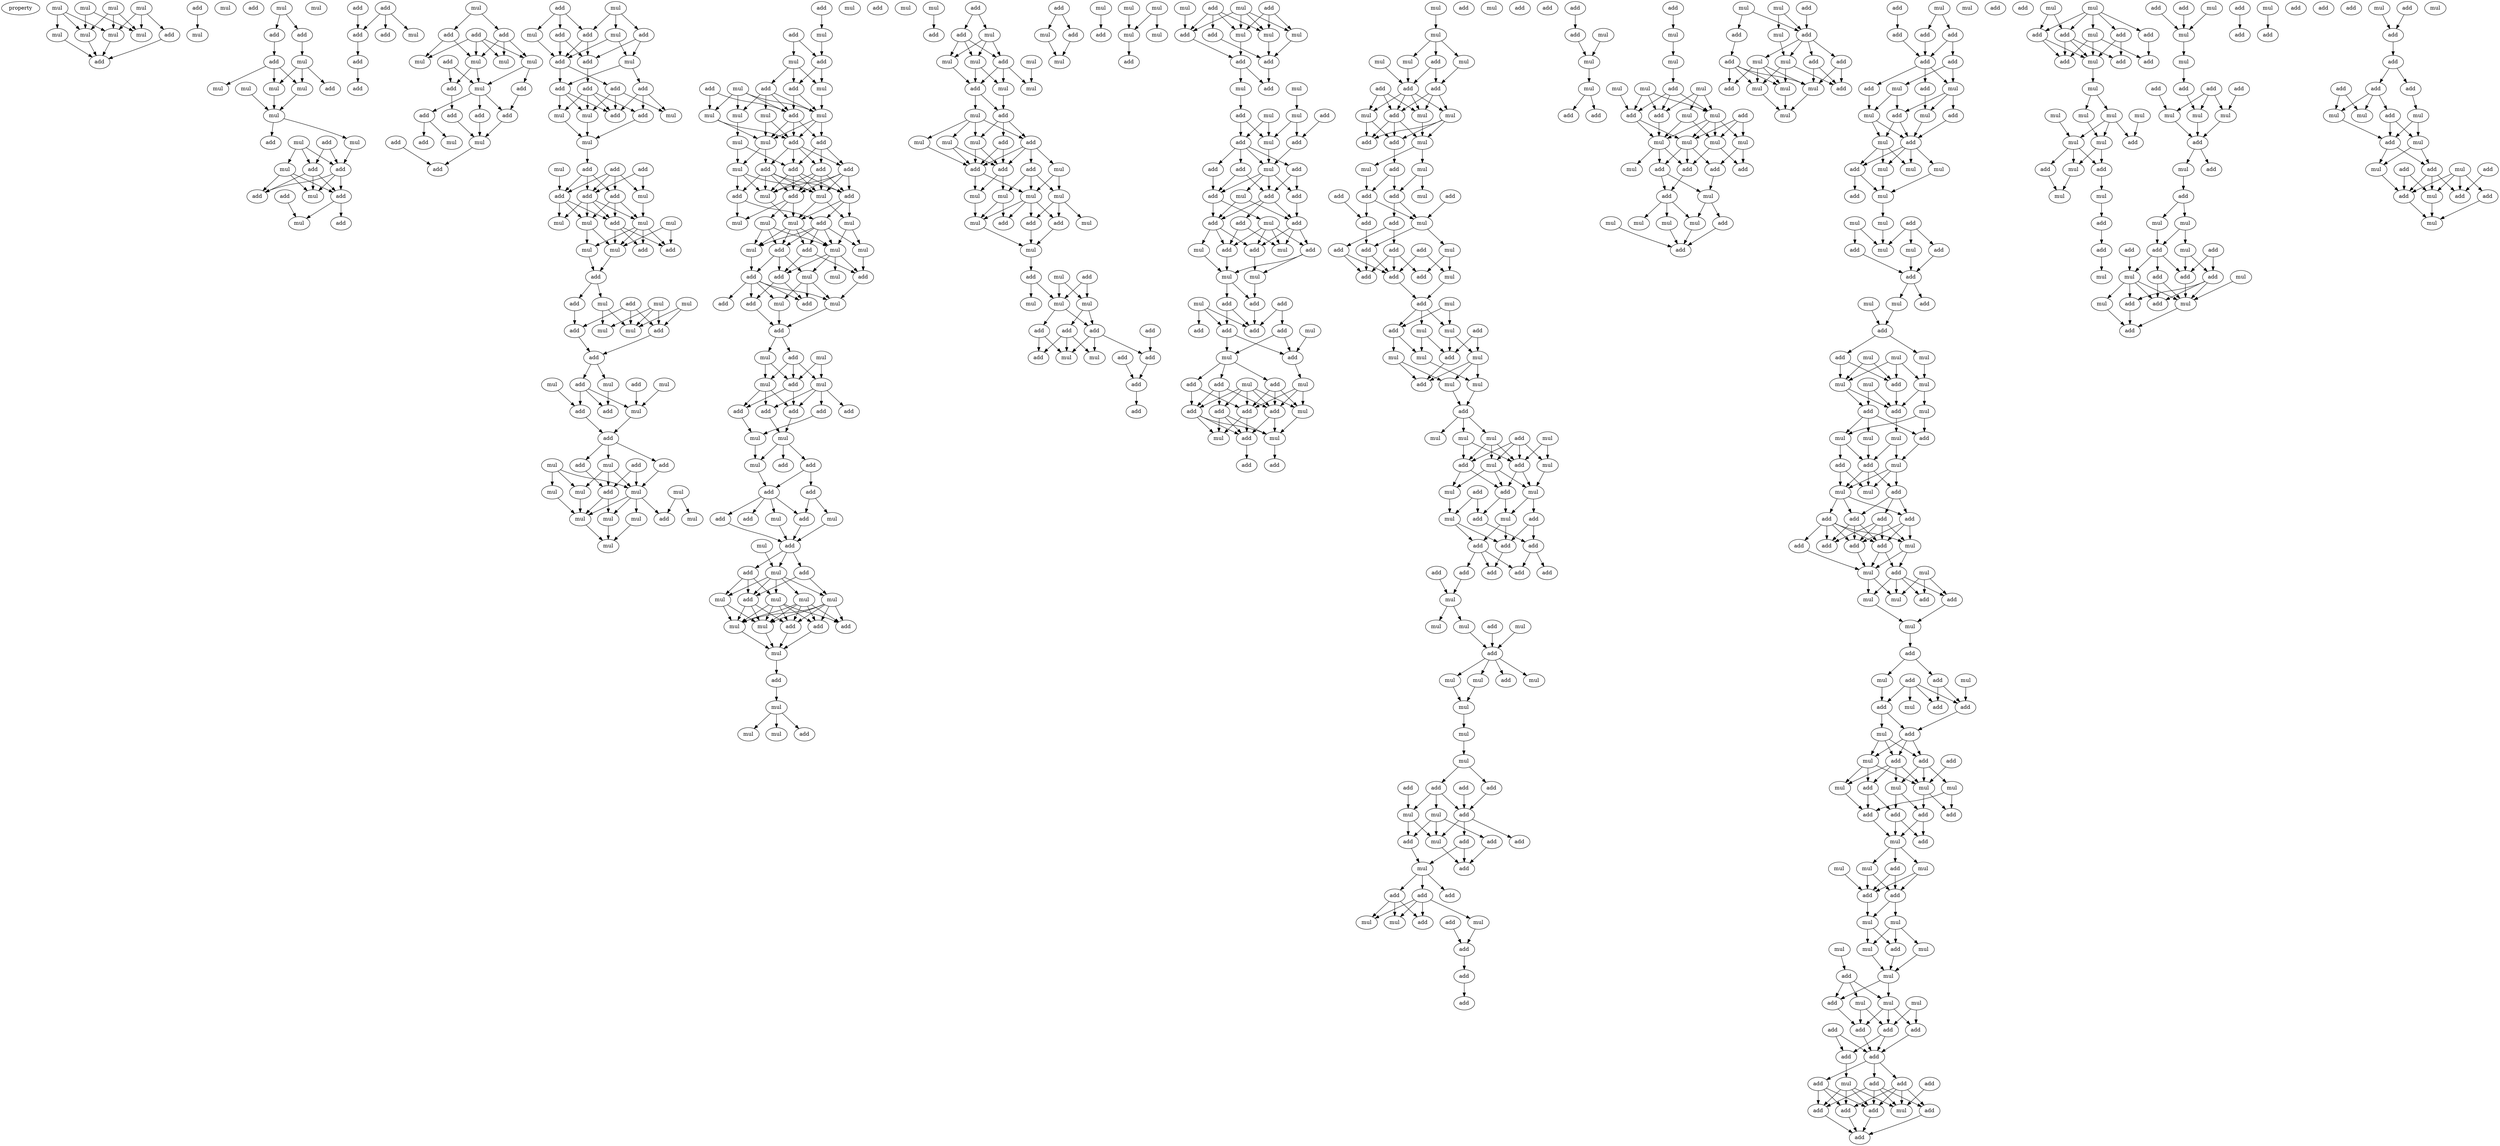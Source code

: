 digraph {
    node [fontcolor=black]
    property [mul=2,lf=1.3]
    0 [ label = mul ];
    1 [ label = mul ];
    2 [ label = mul ];
    3 [ label = mul ];
    4 [ label = mul ];
    5 [ label = mul ];
    6 [ label = add ];
    7 [ label = mul ];
    8 [ label = mul ];
    9 [ label = add ];
    10 [ label = add ];
    11 [ label = mul ];
    12 [ label = add ];
    13 [ label = mul ];
    14 [ label = mul ];
    15 [ label = add ];
    16 [ label = add ];
    17 [ label = mul ];
    18 [ label = add ];
    19 [ label = mul ];
    20 [ label = mul ];
    21 [ label = add ];
    22 [ label = mul ];
    23 [ label = mul ];
    24 [ label = mul ];
    25 [ label = add ];
    26 [ label = mul ];
    27 [ label = add ];
    28 [ label = mul ];
    29 [ label = add ];
    30 [ label = add ];
    31 [ label = mul ];
    32 [ label = add ];
    33 [ label = mul ];
    34 [ label = add ];
    35 [ label = add ];
    36 [ label = add ];
    37 [ label = mul ];
    38 [ label = mul ];
    39 [ label = add ];
    40 [ label = add ];
    41 [ label = add ];
    42 [ label = add ];
    43 [ label = mul ];
    44 [ label = add ];
    45 [ label = add ];
    46 [ label = mul ];
    47 [ label = add ];
    48 [ label = add ];
    49 [ label = add ];
    50 [ label = add ];
    51 [ label = mul ];
    52 [ label = mul ];
    53 [ label = mul ];
    54 [ label = mul ];
    55 [ label = mul ];
    56 [ label = add ];
    57 [ label = add ];
    58 [ label = add ];
    59 [ label = add ];
    60 [ label = add ];
    61 [ label = add ];
    62 [ label = add ];
    63 [ label = add ];
    64 [ label = mul ];
    65 [ label = mul ];
    66 [ label = add ];
    67 [ label = mul ];
    68 [ label = add ];
    69 [ label = add ];
    70 [ label = add ];
    71 [ label = add ];
    72 [ label = mul ];
    73 [ label = mul ];
    74 [ label = mul ];
    75 [ label = add ];
    76 [ label = add ];
    77 [ label = add ];
    78 [ label = add ];
    79 [ label = add ];
    80 [ label = add ];
    81 [ label = add ];
    82 [ label = mul ];
    83 [ label = mul ];
    84 [ label = mul ];
    85 [ label = add ];
    86 [ label = mul ];
    87 [ label = add ];
    88 [ label = add ];
    89 [ label = mul ];
    90 [ label = add ];
    91 [ label = add ];
    92 [ label = add ];
    93 [ label = add ];
    94 [ label = mul ];
    95 [ label = add ];
    96 [ label = mul ];
    97 [ label = mul ];
    98 [ label = mul ];
    99 [ label = mul ];
    100 [ label = add ];
    101 [ label = mul ];
    102 [ label = mul ];
    103 [ label = add ];
    104 [ label = add ];
    105 [ label = add ];
    106 [ label = mul ];
    107 [ label = mul ];
    108 [ label = mul ];
    109 [ label = add ];
    110 [ label = add ];
    111 [ label = mul ];
    112 [ label = mul ];
    113 [ label = add ];
    114 [ label = add ];
    115 [ label = add ];
    116 [ label = mul ];
    117 [ label = mul ];
    118 [ label = add ];
    119 [ label = mul ];
    120 [ label = add ];
    121 [ label = mul ];
    122 [ label = add ];
    123 [ label = add ];
    124 [ label = mul ];
    125 [ label = add ];
    126 [ label = mul ];
    127 [ label = add ];
    128 [ label = add ];
    129 [ label = mul ];
    130 [ label = mul ];
    131 [ label = mul ];
    132 [ label = add ];
    133 [ label = mul ];
    134 [ label = add ];
    135 [ label = mul ];
    136 [ label = mul ];
    137 [ label = mul ];
    138 [ label = mul ];
    139 [ label = mul ];
    140 [ label = add ];
    141 [ label = mul ];
    142 [ label = add ];
    143 [ label = mul ];
    144 [ label = mul ];
    145 [ label = add ];
    146 [ label = add ];
    147 [ label = mul ];
    148 [ label = add ];
    149 [ label = add ];
    150 [ label = mul ];
    151 [ label = mul ];
    152 [ label = add ];
    153 [ label = mul ];
    154 [ label = mul ];
    155 [ label = mul ];
    156 [ label = mul ];
    157 [ label = add ];
    158 [ label = mul ];
    159 [ label = add ];
    160 [ label = add ];
    161 [ label = mul ];
    162 [ label = add ];
    163 [ label = add ];
    164 [ label = add ];
    165 [ label = add ];
    166 [ label = mul ];
    167 [ label = add ];
    168 [ label = add ];
    169 [ label = mul ];
    170 [ label = mul ];
    171 [ label = add ];
    172 [ label = mul ];
    173 [ label = mul ];
    174 [ label = mul ];
    175 [ label = add ];
    176 [ label = add ];
    177 [ label = mul ];
    178 [ label = mul ];
    179 [ label = mul ];
    180 [ label = add ];
    181 [ label = add ];
    182 [ label = mul ];
    183 [ label = mul ];
    184 [ label = add ];
    185 [ label = mul ];
    186 [ label = add ];
    187 [ label = add ];
    188 [ label = add ];
    189 [ label = mul ];
    190 [ label = add ];
    191 [ label = mul ];
    192 [ label = add ];
    193 [ label = mul ];
    194 [ label = mul ];
    195 [ label = mul ];
    196 [ label = add ];
    197 [ label = add ];
    198 [ label = add ];
    199 [ label = add ];
    200 [ label = add ];
    201 [ label = add ];
    202 [ label = mul ];
    203 [ label = mul ];
    204 [ label = mul ];
    205 [ label = add ];
    206 [ label = add ];
    207 [ label = add ];
    208 [ label = add ];
    209 [ label = add ];
    210 [ label = add ];
    211 [ label = mul ];
    212 [ label = mul ];
    213 [ label = add ];
    214 [ label = mul ];
    215 [ label = add ];
    216 [ label = add ];
    217 [ label = add ];
    218 [ label = mul ];
    219 [ label = mul ];
    220 [ label = add ];
    221 [ label = mul ];
    222 [ label = mul ];
    223 [ label = mul ];
    224 [ label = mul ];
    225 [ label = add ];
    226 [ label = add ];
    227 [ label = mul ];
    228 [ label = add ];
    229 [ label = mul ];
    230 [ label = add ];
    231 [ label = add ];
    232 [ label = mul ];
    233 [ label = mul ];
    234 [ label = mul ];
    235 [ label = mul ];
    236 [ label = mul ];
    237 [ label = add ];
    238 [ label = add ];
    239 [ label = add ];
    240 [ label = mul ];
    241 [ label = add ];
    242 [ label = mul ];
    243 [ label = mul ];
    244 [ label = add ];
    245 [ label = mul ];
    246 [ label = mul ];
    247 [ label = add ];
    248 [ label = mul ];
    249 [ label = mul ];
    250 [ label = add ];
    251 [ label = mul ];
    252 [ label = mul ];
    253 [ label = add ];
    254 [ label = mul ];
    255 [ label = add ];
    256 [ label = add ];
    257 [ label = add ];
    258 [ label = add ];
    259 [ label = mul ];
    260 [ label = mul ];
    261 [ label = mul ];
    262 [ label = mul ];
    263 [ label = mul ];
    264 [ label = mul ];
    265 [ label = add ];
    266 [ label = add ];
    267 [ label = add ];
    268 [ label = mul ];
    269 [ label = mul ];
    270 [ label = mul ];
    271 [ label = add ];
    272 [ label = add ];
    273 [ label = mul ];
    274 [ label = mul ];
    275 [ label = mul ];
    276 [ label = add ];
    277 [ label = add ];
    278 [ label = add ];
    279 [ label = add ];
    280 [ label = add ];
    281 [ label = add ];
    282 [ label = mul ];
    283 [ label = add ];
    284 [ label = mul ];
    285 [ label = add ];
    286 [ label = add ];
    287 [ label = add ];
    288 [ label = mul ];
    289 [ label = mul ];
    290 [ label = add ];
    291 [ label = add ];
    292 [ label = mul ];
    293 [ label = mul ];
    294 [ label = mul ];
    295 [ label = mul ];
    296 [ label = mul ];
    297 [ label = add ];
    298 [ label = mul ];
    299 [ label = add ];
    300 [ label = add ];
    301 [ label = mul ];
    302 [ label = add ];
    303 [ label = mul ];
    304 [ label = add ];
    305 [ label = mul ];
    306 [ label = mul ];
    307 [ label = add ];
    308 [ label = add ];
    309 [ label = mul ];
    310 [ label = mul ];
    311 [ label = add ];
    312 [ label = mul ];
    313 [ label = mul ];
    314 [ label = add ];
    315 [ label = add ];
    316 [ label = add ];
    317 [ label = mul ];
    318 [ label = add ];
    319 [ label = add ];
    320 [ label = mul ];
    321 [ label = add ];
    322 [ label = add ];
    323 [ label = mul ];
    324 [ label = add ];
    325 [ label = add ];
    326 [ label = add ];
    327 [ label = add ];
    328 [ label = add ];
    329 [ label = add ];
    330 [ label = mul ];
    331 [ label = mul ];
    332 [ label = add ];
    333 [ label = add ];
    334 [ label = add ];
    335 [ label = mul ];
    336 [ label = mul ];
    337 [ label = mul ];
    338 [ label = add ];
    339 [ label = mul ];
    340 [ label = add ];
    341 [ label = add ];
    342 [ label = add ];
    343 [ label = add ];
    344 [ label = add ];
    345 [ label = add ];
    346 [ label = mul ];
    347 [ label = add ];
    348 [ label = mul ];
    349 [ label = add ];
    350 [ label = mul ];
    351 [ label = add ];
    352 [ label = mul ];
    353 [ label = add ];
    354 [ label = mul ];
    355 [ label = add ];
    356 [ label = add ];
    357 [ label = add ];
    358 [ label = add ];
    359 [ label = add ];
    360 [ label = mul ];
    361 [ label = mul ];
    362 [ label = mul ];
    363 [ label = add ];
    364 [ label = add ];
    365 [ label = add ];
    366 [ label = mul ];
    367 [ label = mul ];
    368 [ label = add ];
    369 [ label = mul ];
    370 [ label = mul ];
    371 [ label = add ];
    372 [ label = add ];
    373 [ label = add ];
    374 [ label = add ];
    375 [ label = mul ];
    376 [ label = mul ];
    377 [ label = mul ];
    378 [ label = mul ];
    379 [ label = add ];
    380 [ label = add ];
    381 [ label = add ];
    382 [ label = mul ];
    383 [ label = mul ];
    384 [ label = mul ];
    385 [ label = add ];
    386 [ label = add ];
    387 [ label = add ];
    388 [ label = add ];
    389 [ label = add ];
    390 [ label = mul ];
    391 [ label = add ];
    392 [ label = mul ];
    393 [ label = add ];
    394 [ label = add ];
    395 [ label = add ];
    396 [ label = add ];
    397 [ label = mul ];
    398 [ label = add ];
    399 [ label = add ];
    400 [ label = add ];
    401 [ label = mul ];
    402 [ label = add ];
    403 [ label = mul ];
    404 [ label = add ];
    405 [ label = add ];
    406 [ label = mul ];
    407 [ label = mul ];
    408 [ label = mul ];
    409 [ label = add ];
    410 [ label = mul ];
    411 [ label = mul ];
    412 [ label = add ];
    413 [ label = mul ];
    414 [ label = add ];
    415 [ label = mul ];
    416 [ label = mul ];
    417 [ label = mul ];
    418 [ label = mul ];
    419 [ label = add ];
    420 [ label = mul ];
    421 [ label = add ];
    422 [ label = mul ];
    423 [ label = add ];
    424 [ label = add ];
    425 [ label = mul ];
    426 [ label = mul ];
    427 [ label = mul ];
    428 [ label = add ];
    429 [ label = add ];
    430 [ label = add ];
    431 [ label = mul ];
    432 [ label = mul ];
    433 [ label = add ];
    434 [ label = add ];
    435 [ label = add ];
    436 [ label = add ];
    437 [ label = add ];
    438 [ label = add ];
    439 [ label = add ];
    440 [ label = add ];
    441 [ label = mul ];
    442 [ label = mul ];
    443 [ label = mul ];
    444 [ label = add ];
    445 [ label = mul ];
    446 [ label = add ];
    447 [ label = add ];
    448 [ label = mul ];
    449 [ label = add ];
    450 [ label = add ];
    451 [ label = mul ];
    452 [ label = mul ];
    453 [ label = mul ];
    454 [ label = mul ];
    455 [ label = mul ];
    456 [ label = add ];
    457 [ label = add ];
    458 [ label = add ];
    459 [ label = add ];
    460 [ label = mul ];
    461 [ label = add ];
    462 [ label = mul ];
    463 [ label = add ];
    464 [ label = add ];
    465 [ label = mul ];
    466 [ label = add ];
    467 [ label = add ];
    468 [ label = mul ];
    469 [ label = add ];
    470 [ label = add ];
    471 [ label = add ];
    472 [ label = add ];
    473 [ label = mul ];
    474 [ label = mul ];
    475 [ label = add ];
    476 [ label = mul ];
    477 [ label = add ];
    478 [ label = add ];
    479 [ label = add ];
    480 [ label = add ];
    481 [ label = mul ];
    482 [ label = add ];
    483 [ label = add ];
    484 [ label = mul ];
    485 [ label = add ];
    486 [ label = mul ];
    487 [ label = mul ];
    488 [ label = add ];
    489 [ label = add ];
    490 [ label = mul ];
    491 [ label = add ];
    492 [ label = mul ];
    493 [ label = mul ];
    494 [ label = mul ];
    495 [ label = add ];
    496 [ label = mul ];
    497 [ label = mul ];
    498 [ label = add ];
    499 [ label = add ];
    500 [ label = mul ];
    501 [ label = mul ];
    502 [ label = mul ];
    503 [ label = mul ];
    504 [ label = add ];
    505 [ label = add ];
    506 [ label = add ];
    507 [ label = mul ];
    508 [ label = add ];
    509 [ label = add ];
    510 [ label = mul ];
    511 [ label = add ];
    512 [ label = mul ];
    513 [ label = mul ];
    514 [ label = mul ];
    515 [ label = mul ];
    516 [ label = add ];
    517 [ label = mul ];
    518 [ label = add ];
    519 [ label = mul ];
    520 [ label = mul ];
    521 [ label = add ];
    522 [ label = add ];
    523 [ label = add ];
    524 [ label = mul ];
    525 [ label = mul ];
    526 [ label = add ];
    527 [ label = add ];
    528 [ label = add ];
    529 [ label = mul ];
    530 [ label = add ];
    531 [ label = mul ];
    532 [ label = mul ];
    533 [ label = mul ];
    534 [ label = add ];
    535 [ label = mul ];
    536 [ label = add ];
    537 [ label = add ];
    538 [ label = add ];
    539 [ label = mul ];
    540 [ label = add ];
    541 [ label = add ];
    542 [ label = mul ];
    543 [ label = add ];
    544 [ label = mul ];
    545 [ label = add ];
    546 [ label = mul ];
    547 [ label = add ];
    548 [ label = mul ];
    549 [ label = add ];
    550 [ label = mul ];
    551 [ label = add ];
    552 [ label = add ];
    553 [ label = mul ];
    554 [ label = mul ];
    555 [ label = mul ];
    556 [ label = add ];
    557 [ label = mul ];
    558 [ label = mul ];
    559 [ label = add ];
    560 [ label = mul ];
    561 [ label = add ];
    562 [ label = mul ];
    563 [ label = mul ];
    564 [ label = add ];
    565 [ label = add ];
    566 [ label = mul ];
    567 [ label = add ];
    568 [ label = mul ];
    569 [ label = add ];
    570 [ label = add ];
    571 [ label = add ];
    572 [ label = mul ];
    573 [ label = mul ];
    574 [ label = mul ];
    575 [ label = add ];
    576 [ label = mul ];
    577 [ label = mul ];
    578 [ label = mul ];
    579 [ label = add ];
    580 [ label = add ];
    581 [ label = mul ];
    582 [ label = mul ];
    583 [ label = mul ];
    584 [ label = add ];
    585 [ label = mul ];
    586 [ label = mul ];
    587 [ label = add ];
    588 [ label = add ];
    589 [ label = add ];
    590 [ label = mul ];
    591 [ label = mul ];
    592 [ label = add ];
    593 [ label = add ];
    594 [ label = add ];
    595 [ label = add ];
    596 [ label = add ];
    597 [ label = add ];
    598 [ label = add ];
    599 [ label = add ];
    600 [ label = mul ];
    601 [ label = mul ];
    602 [ label = add ];
    603 [ label = mul ];
    604 [ label = mul ];
    605 [ label = add ];
    606 [ label = mul ];
    607 [ label = add ];
    608 [ label = add ];
    609 [ label = mul ];
    610 [ label = add ];
    611 [ label = mul ];
    612 [ label = mul ];
    613 [ label = add ];
    614 [ label = add ];
    615 [ label = mul ];
    616 [ label = add ];
    617 [ label = add ];
    618 [ label = add ];
    619 [ label = add ];
    620 [ label = mul ];
    621 [ label = add ];
    622 [ label = mul ];
    623 [ label = add ];
    624 [ label = add ];
    625 [ label = mul ];
    626 [ label = mul ];
    627 [ label = mul ];
    628 [ label = mul ];
    629 [ label = add ];
    630 [ label = add ];
    631 [ label = add ];
    632 [ label = add ];
    633 [ label = add ];
    634 [ label = add ];
    635 [ label = mul ];
    636 [ label = mul ];
    637 [ label = mul ];
    638 [ label = add ];
    639 [ label = mul ];
    640 [ label = add ];
    641 [ label = add ];
    642 [ label = mul ];
    643 [ label = mul ];
    644 [ label = mul ];
    645 [ label = mul ];
    646 [ label = mul ];
    647 [ label = add ];
    648 [ label = add ];
    649 [ label = mul ];
    650 [ label = mul ];
    651 [ label = mul ];
    652 [ label = add ];
    653 [ label = mul ];
    654 [ label = add ];
    655 [ label = add ];
    656 [ label = add ];
    657 [ label = add ];
    658 [ label = add ];
    659 [ label = add ];
    660 [ label = add ];
    661 [ label = add ];
    662 [ label = mul ];
    663 [ label = add ];
    664 [ label = add ];
    665 [ label = add ];
    666 [ label = mul ];
    667 [ label = add ];
    668 [ label = add ];
    669 [ label = add ];
    670 [ label = add ];
    671 [ label = mul ];
    672 [ label = mul ];
    673 [ label = add ];
    674 [ label = mul ];
    675 [ label = add ];
    676 [ label = add ];
    677 [ label = add ];
    678 [ label = add ];
    679 [ label = mul ];
    680 [ label = add ];
    681 [ label = add ];
    682 [ label = mul ];
    683 [ label = mul ];
    684 [ label = mul ];
    685 [ label = mul ];
    686 [ label = mul ];
    687 [ label = mul ];
    688 [ label = add ];
    689 [ label = mul ];
    690 [ label = add ];
    691 [ label = add ];
    692 [ label = mul ];
    693 [ label = mul ];
    694 [ label = mul ];
    695 [ label = add ];
    696 [ label = add ];
    697 [ label = add ];
    698 [ label = mul ];
    699 [ label = add ];
    700 [ label = mul ];
    701 [ label = mul ];
    702 [ label = mul ];
    703 [ label = add ];
    704 [ label = add ];
    705 [ label = add ];
    706 [ label = add ];
    707 [ label = mul ];
    708 [ label = mul ];
    709 [ label = mul ];
    710 [ label = add ];
    711 [ label = mul ];
    712 [ label = add ];
    713 [ label = add ];
    714 [ label = mul ];
    715 [ label = add ];
    716 [ label = add ];
    717 [ label = add ];
    718 [ label = mul ];
    719 [ label = mul ];
    720 [ label = add ];
    721 [ label = add ];
    722 [ label = add ];
    723 [ label = mul ];
    724 [ label = mul ];
    725 [ label = mul ];
    726 [ label = add ];
    727 [ label = add ];
    728 [ label = add ];
    729 [ label = mul ];
    730 [ label = add ];
    731 [ label = mul ];
    732 [ label = add ];
    733 [ label = add ];
    734 [ label = add ];
    735 [ label = add ];
    736 [ label = add ];
    737 [ label = mul ];
    738 [ label = add ];
    739 [ label = add ];
    740 [ label = add ];
    741 [ label = add ];
    742 [ label = add ];
    743 [ label = add ];
    744 [ label = mul ];
    745 [ label = add ];
    746 [ label = mul ];
    747 [ label = mul ];
    748 [ label = mul ];
    749 [ label = mul ];
    750 [ label = add ];
    751 [ label = add ];
    752 [ label = add ];
    753 [ label = mul ];
    754 [ label = add ];
    755 [ label = mul ];
    756 [ label = mul ];
    757 [ label = add ];
    758 [ label = add ];
    759 [ label = add ];
    760 [ label = mul ];
    0 -> 6 [ name = 0 ];
    0 -> 7 [ name = 1 ];
    0 -> 8 [ name = 2 ];
    1 -> 4 [ name = 3 ];
    1 -> 5 [ name = 4 ];
    1 -> 7 [ name = 5 ];
    2 -> 4 [ name = 6 ];
    2 -> 8 [ name = 7 ];
    3 -> 4 [ name = 8 ];
    3 -> 7 [ name = 9 ];
    3 -> 8 [ name = 10 ];
    4 -> 9 [ name = 11 ];
    5 -> 9 [ name = 12 ];
    6 -> 9 [ name = 13 ];
    7 -> 9 [ name = 14 ];
    10 -> 13 [ name = 15 ];
    14 -> 15 [ name = 16 ];
    14 -> 16 [ name = 17 ];
    15 -> 18 [ name = 18 ];
    16 -> 17 [ name = 19 ];
    17 -> 21 [ name = 20 ];
    17 -> 22 [ name = 21 ];
    17 -> 23 [ name = 22 ];
    18 -> 19 [ name = 23 ];
    18 -> 22 [ name = 24 ];
    18 -> 23 [ name = 25 ];
    20 -> 24 [ name = 26 ];
    22 -> 24 [ name = 27 ];
    23 -> 24 [ name = 28 ];
    24 -> 27 [ name = 29 ];
    24 -> 28 [ name = 30 ];
    25 -> 29 [ name = 31 ];
    25 -> 30 [ name = 32 ];
    26 -> 29 [ name = 33 ];
    26 -> 30 [ name = 34 ];
    26 -> 31 [ name = 35 ];
    28 -> 30 [ name = 36 ];
    29 -> 32 [ name = 37 ];
    29 -> 33 [ name = 38 ];
    29 -> 35 [ name = 39 ];
    30 -> 32 [ name = 40 ];
    30 -> 33 [ name = 41 ];
    30 -> 35 [ name = 42 ];
    31 -> 32 [ name = 43 ];
    31 -> 33 [ name = 44 ];
    31 -> 35 [ name = 45 ];
    32 -> 36 [ name = 46 ];
    32 -> 37 [ name = 47 ];
    34 -> 37 [ name = 48 ];
    39 -> 42 [ name = 49 ];
    40 -> 41 [ name = 50 ];
    40 -> 42 [ name = 51 ];
    40 -> 43 [ name = 52 ];
    42 -> 44 [ name = 53 ];
    44 -> 45 [ name = 54 ];
    46 -> 47 [ name = 55 ];
    46 -> 49 [ name = 56 ];
    47 -> 52 [ name = 57 ];
    47 -> 53 [ name = 58 ];
    47 -> 54 [ name = 59 ];
    48 -> 51 [ name = 60 ];
    48 -> 52 [ name = 61 ];
    48 -> 53 [ name = 62 ];
    48 -> 54 [ name = 63 ];
    49 -> 51 [ name = 64 ];
    49 -> 53 [ name = 65 ];
    50 -> 55 [ name = 66 ];
    50 -> 57 [ name = 67 ];
    52 -> 55 [ name = 68 ];
    52 -> 56 [ name = 69 ];
    53 -> 55 [ name = 70 ];
    53 -> 57 [ name = 71 ];
    55 -> 58 [ name = 72 ];
    55 -> 59 [ name = 73 ];
    55 -> 60 [ name = 74 ];
    56 -> 58 [ name = 75 ];
    57 -> 61 [ name = 76 ];
    58 -> 64 [ name = 77 ];
    59 -> 64 [ name = 78 ];
    60 -> 62 [ name = 79 ];
    60 -> 65 [ name = 80 ];
    61 -> 64 [ name = 81 ];
    63 -> 66 [ name = 82 ];
    64 -> 66 [ name = 83 ];
    67 -> 69 [ name = 84 ];
    67 -> 70 [ name = 85 ];
    67 -> 73 [ name = 86 ];
    68 -> 70 [ name = 87 ];
    68 -> 71 [ name = 88 ];
    68 -> 72 [ name = 89 ];
    69 -> 74 [ name = 90 ];
    69 -> 75 [ name = 91 ];
    70 -> 75 [ name = 92 ];
    70 -> 76 [ name = 93 ];
    71 -> 75 [ name = 94 ];
    71 -> 76 [ name = 95 ];
    72 -> 76 [ name = 96 ];
    73 -> 74 [ name = 97 ];
    73 -> 76 [ name = 98 ];
    74 -> 77 [ name = 99 ];
    74 -> 78 [ name = 100 ];
    75 -> 79 [ name = 101 ];
    76 -> 77 [ name = 102 ];
    76 -> 80 [ name = 103 ];
    77 -> 81 [ name = 104 ];
    77 -> 83 [ name = 105 ];
    77 -> 84 [ name = 106 ];
    78 -> 81 [ name = 107 ];
    78 -> 82 [ name = 108 ];
    78 -> 85 [ name = 109 ];
    79 -> 81 [ name = 110 ];
    79 -> 83 [ name = 111 ];
    79 -> 84 [ name = 112 ];
    79 -> 85 [ name = 113 ];
    80 -> 81 [ name = 114 ];
    80 -> 82 [ name = 115 ];
    80 -> 83 [ name = 116 ];
    83 -> 86 [ name = 117 ];
    84 -> 86 [ name = 118 ];
    85 -> 86 [ name = 119 ];
    86 -> 88 [ name = 120 ];
    87 -> 91 [ name = 121 ];
    87 -> 92 [ name = 122 ];
    87 -> 93 [ name = 123 ];
    87 -> 94 [ name = 124 ];
    88 -> 91 [ name = 125 ];
    88 -> 92 [ name = 126 ];
    88 -> 93 [ name = 127 ];
    89 -> 93 [ name = 128 ];
    90 -> 91 [ name = 129 ];
    90 -> 94 [ name = 130 ];
    91 -> 95 [ name = 131 ];
    91 -> 97 [ name = 132 ];
    91 -> 98 [ name = 133 ];
    91 -> 99 [ name = 134 ];
    92 -> 95 [ name = 135 ];
    92 -> 98 [ name = 136 ];
    92 -> 99 [ name = 137 ];
    93 -> 95 [ name = 138 ];
    93 -> 97 [ name = 139 ];
    93 -> 99 [ name = 140 ];
    94 -> 98 [ name = 141 ];
    95 -> 100 [ name = 142 ];
    95 -> 102 [ name = 143 ];
    95 -> 103 [ name = 144 ];
    96 -> 100 [ name = 145 ];
    96 -> 102 [ name = 146 ];
    98 -> 100 [ name = 147 ];
    98 -> 101 [ name = 148 ];
    98 -> 102 [ name = 149 ];
    98 -> 103 [ name = 150 ];
    99 -> 101 [ name = 151 ];
    99 -> 102 [ name = 152 ];
    101 -> 104 [ name = 153 ];
    102 -> 104 [ name = 154 ];
    104 -> 105 [ name = 155 ];
    104 -> 106 [ name = 156 ];
    105 -> 113 [ name = 157 ];
    106 -> 111 [ name = 158 ];
    106 -> 112 [ name = 159 ];
    107 -> 110 [ name = 160 ];
    107 -> 111 [ name = 161 ];
    107 -> 112 [ name = 162 ];
    108 -> 110 [ name = 163 ];
    108 -> 111 [ name = 164 ];
    109 -> 110 [ name = 165 ];
    109 -> 111 [ name = 166 ];
    109 -> 113 [ name = 167 ];
    110 -> 114 [ name = 168 ];
    113 -> 114 [ name = 169 ];
    114 -> 118 [ name = 170 ];
    114 -> 119 [ name = 171 ];
    115 -> 121 [ name = 172 ];
    116 -> 120 [ name = 173 ];
    117 -> 121 [ name = 174 ];
    118 -> 120 [ name = 175 ];
    118 -> 121 [ name = 176 ];
    118 -> 122 [ name = 177 ];
    119 -> 122 [ name = 178 ];
    120 -> 123 [ name = 179 ];
    121 -> 123 [ name = 180 ];
    123 -> 124 [ name = 181 ];
    123 -> 125 [ name = 182 ];
    123 -> 128 [ name = 183 ];
    124 -> 131 [ name = 184 ];
    124 -> 132 [ name = 185 ];
    124 -> 133 [ name = 186 ];
    125 -> 132 [ name = 187 ];
    126 -> 130 [ name = 188 ];
    126 -> 131 [ name = 189 ];
    126 -> 133 [ name = 190 ];
    127 -> 131 [ name = 191 ];
    127 -> 132 [ name = 192 ];
    128 -> 131 [ name = 193 ];
    129 -> 134 [ name = 194 ];
    129 -> 136 [ name = 195 ];
    130 -> 135 [ name = 196 ];
    131 -> 134 [ name = 197 ];
    131 -> 135 [ name = 198 ];
    131 -> 137 [ name = 199 ];
    131 -> 138 [ name = 200 ];
    132 -> 135 [ name = 201 ];
    132 -> 138 [ name = 202 ];
    133 -> 135 [ name = 203 ];
    135 -> 139 [ name = 204 ];
    137 -> 139 [ name = 205 ];
    138 -> 139 [ name = 206 ];
    140 -> 143 [ name = 207 ];
    142 -> 144 [ name = 208 ];
    142 -> 145 [ name = 209 ];
    143 -> 145 [ name = 210 ];
    144 -> 146 [ name = 211 ];
    144 -> 148 [ name = 212 ];
    144 -> 150 [ name = 213 ];
    145 -> 146 [ name = 214 ];
    145 -> 150 [ name = 215 ];
    146 -> 152 [ name = 216 ];
    146 -> 153 [ name = 217 ];
    147 -> 151 [ name = 218 ];
    147 -> 152 [ name = 219 ];
    147 -> 153 [ name = 220 ];
    147 -> 154 [ name = 221 ];
    148 -> 151 [ name = 222 ];
    148 -> 152 [ name = 223 ];
    148 -> 153 [ name = 224 ];
    148 -> 155 [ name = 225 ];
    149 -> 152 [ name = 226 ];
    149 -> 154 [ name = 227 ];
    150 -> 153 [ name = 228 ];
    151 -> 156 [ name = 229 ];
    152 -> 157 [ name = 230 ];
    152 -> 158 [ name = 231 ];
    152 -> 159 [ name = 232 ];
    153 -> 157 [ name = 233 ];
    153 -> 158 [ name = 234 ];
    153 -> 159 [ name = 235 ];
    154 -> 158 [ name = 236 ];
    154 -> 159 [ name = 237 ];
    155 -> 158 [ name = 238 ];
    155 -> 159 [ name = 239 ];
    156 -> 161 [ name = 240 ];
    156 -> 163 [ name = 241 ];
    157 -> 160 [ name = 242 ];
    157 -> 163 [ name = 243 ];
    157 -> 164 [ name = 244 ];
    158 -> 161 [ name = 245 ];
    158 -> 162 [ name = 246 ];
    159 -> 160 [ name = 247 ];
    159 -> 162 [ name = 248 ];
    159 -> 163 [ name = 249 ];
    159 -> 164 [ name = 250 ];
    160 -> 166 [ name = 251 ];
    160 -> 167 [ name = 252 ];
    160 -> 168 [ name = 253 ];
    160 -> 169 [ name = 254 ];
    161 -> 165 [ name = 255 ];
    161 -> 166 [ name = 256 ];
    161 -> 169 [ name = 257 ];
    162 -> 165 [ name = 258 ];
    162 -> 166 [ name = 259 ];
    162 -> 167 [ name = 260 ];
    162 -> 168 [ name = 261 ];
    162 -> 169 [ name = 262 ];
    163 -> 166 [ name = 263 ];
    163 -> 167 [ name = 264 ];
    163 -> 168 [ name = 265 ];
    163 -> 169 [ name = 266 ];
    164 -> 166 [ name = 267 ];
    164 -> 167 [ name = 268 ];
    164 -> 168 [ name = 269 ];
    164 -> 169 [ name = 270 ];
    165 -> 171 [ name = 271 ];
    165 -> 172 [ name = 272 ];
    166 -> 174 [ name = 273 ];
    167 -> 170 [ name = 274 ];
    167 -> 171 [ name = 275 ];
    167 -> 174 [ name = 276 ];
    168 -> 172 [ name = 277 ];
    168 -> 173 [ name = 278 ];
    168 -> 174 [ name = 279 ];
    169 -> 170 [ name = 280 ];
    169 -> 174 [ name = 281 ];
    170 -> 177 [ name = 282 ];
    170 -> 178 [ name = 283 ];
    171 -> 175 [ name = 284 ];
    171 -> 176 [ name = 285 ];
    171 -> 177 [ name = 286 ];
    171 -> 178 [ name = 287 ];
    171 -> 179 [ name = 288 ];
    173 -> 176 [ name = 289 ];
    173 -> 178 [ name = 290 ];
    173 -> 179 [ name = 291 ];
    174 -> 175 [ name = 292 ];
    174 -> 176 [ name = 293 ];
    174 -> 178 [ name = 294 ];
    174 -> 179 [ name = 295 ];
    175 -> 181 [ name = 296 ];
    175 -> 184 [ name = 297 ];
    176 -> 180 [ name = 298 ];
    176 -> 182 [ name = 299 ];
    176 -> 184 [ name = 300 ];
    177 -> 181 [ name = 301 ];
    178 -> 181 [ name = 302 ];
    178 -> 182 [ name = 303 ];
    178 -> 183 [ name = 304 ];
    178 -> 184 [ name = 305 ];
    179 -> 180 [ name = 306 ];
    180 -> 185 [ name = 307 ];
    180 -> 186 [ name = 308 ];
    180 -> 187 [ name = 309 ];
    180 -> 188 [ name = 310 ];
    180 -> 189 [ name = 311 ];
    181 -> 189 [ name = 312 ];
    182 -> 185 [ name = 313 ];
    182 -> 188 [ name = 314 ];
    182 -> 189 [ name = 315 ];
    184 -> 186 [ name = 316 ];
    184 -> 188 [ name = 317 ];
    185 -> 190 [ name = 318 ];
    186 -> 190 [ name = 319 ];
    189 -> 190 [ name = 320 ];
    190 -> 191 [ name = 321 ];
    190 -> 192 [ name = 322 ];
    191 -> 194 [ name = 323 ];
    191 -> 196 [ name = 324 ];
    192 -> 194 [ name = 325 ];
    192 -> 195 [ name = 326 ];
    192 -> 196 [ name = 327 ];
    193 -> 195 [ name = 328 ];
    193 -> 196 [ name = 329 ];
    194 -> 198 [ name = 330 ];
    194 -> 199 [ name = 331 ];
    194 -> 201 [ name = 332 ];
    195 -> 197 [ name = 333 ];
    195 -> 198 [ name = 334 ];
    195 -> 199 [ name = 335 ];
    195 -> 200 [ name = 336 ];
    196 -> 199 [ name = 337 ];
    196 -> 201 [ name = 338 ];
    197 -> 202 [ name = 339 ];
    198 -> 203 [ name = 340 ];
    199 -> 203 [ name = 341 ];
    201 -> 202 [ name = 342 ];
    202 -> 204 [ name = 343 ];
    203 -> 204 [ name = 344 ];
    203 -> 205 [ name = 345 ];
    203 -> 206 [ name = 346 ];
    204 -> 208 [ name = 347 ];
    206 -> 207 [ name = 348 ];
    206 -> 208 [ name = 349 ];
    207 -> 210 [ name = 350 ];
    207 -> 211 [ name = 351 ];
    208 -> 209 [ name = 352 ];
    208 -> 210 [ name = 353 ];
    208 -> 212 [ name = 354 ];
    208 -> 213 [ name = 355 ];
    209 -> 215 [ name = 356 ];
    210 -> 215 [ name = 357 ];
    211 -> 215 [ name = 358 ];
    212 -> 215 [ name = 359 ];
    214 -> 218 [ name = 360 ];
    215 -> 216 [ name = 361 ];
    215 -> 217 [ name = 362 ];
    215 -> 218 [ name = 363 ];
    216 -> 220 [ name = 364 ];
    216 -> 222 [ name = 365 ];
    217 -> 219 [ name = 366 ];
    217 -> 220 [ name = 367 ];
    217 -> 221 [ name = 368 ];
    218 -> 219 [ name = 369 ];
    218 -> 220 [ name = 370 ];
    218 -> 221 [ name = 371 ];
    218 -> 222 [ name = 372 ];
    218 -> 223 [ name = 373 ];
    219 -> 224 [ name = 374 ];
    219 -> 227 [ name = 375 ];
    220 -> 224 [ name = 376 ];
    220 -> 225 [ name = 377 ];
    220 -> 227 [ name = 378 ];
    221 -> 224 [ name = 379 ];
    221 -> 225 [ name = 380 ];
    221 -> 226 [ name = 381 ];
    221 -> 227 [ name = 382 ];
    221 -> 228 [ name = 383 ];
    222 -> 224 [ name = 384 ];
    222 -> 225 [ name = 385 ];
    222 -> 226 [ name = 386 ];
    222 -> 227 [ name = 387 ];
    222 -> 228 [ name = 388 ];
    223 -> 224 [ name = 389 ];
    223 -> 225 [ name = 390 ];
    223 -> 226 [ name = 391 ];
    223 -> 227 [ name = 392 ];
    223 -> 228 [ name = 393 ];
    224 -> 229 [ name = 394 ];
    225 -> 229 [ name = 395 ];
    227 -> 229 [ name = 396 ];
    228 -> 229 [ name = 397 ];
    229 -> 230 [ name = 398 ];
    230 -> 232 [ name = 399 ];
    232 -> 233 [ name = 400 ];
    232 -> 234 [ name = 401 ];
    232 -> 237 [ name = 402 ];
    236 -> 238 [ name = 403 ];
    239 -> 240 [ name = 404 ];
    239 -> 241 [ name = 405 ];
    240 -> 242 [ name = 406 ];
    240 -> 244 [ name = 407 ];
    240 -> 245 [ name = 408 ];
    241 -> 242 [ name = 409 ];
    241 -> 244 [ name = 410 ];
    241 -> 245 [ name = 411 ];
    242 -> 246 [ name = 412 ];
    242 -> 247 [ name = 413 ];
    243 -> 248 [ name = 414 ];
    244 -> 246 [ name = 415 ];
    244 -> 247 [ name = 416 ];
    244 -> 248 [ name = 417 ];
    245 -> 247 [ name = 418 ];
    246 -> 250 [ name = 419 ];
    247 -> 249 [ name = 420 ];
    247 -> 250 [ name = 421 ];
    249 -> 251 [ name = 422 ];
    249 -> 252 [ name = 423 ];
    249 -> 254 [ name = 424 ];
    249 -> 255 [ name = 425 ];
    250 -> 251 [ name = 426 ];
    250 -> 253 [ name = 427 ];
    250 -> 255 [ name = 428 ];
    251 -> 256 [ name = 429 ];
    251 -> 258 [ name = 430 ];
    252 -> 256 [ name = 431 ];
    252 -> 258 [ name = 432 ];
    253 -> 256 [ name = 433 ];
    253 -> 258 [ name = 434 ];
    254 -> 256 [ name = 435 ];
    255 -> 256 [ name = 436 ];
    255 -> 257 [ name = 437 ];
    255 -> 258 [ name = 438 ];
    255 -> 259 [ name = 439 ];
    256 -> 261 [ name = 440 ];
    256 -> 262 [ name = 441 ];
    257 -> 260 [ name = 442 ];
    257 -> 261 [ name = 443 ];
    257 -> 263 [ name = 444 ];
    258 -> 262 [ name = 445 ];
    258 -> 263 [ name = 446 ];
    259 -> 260 [ name = 447 ];
    259 -> 261 [ name = 448 ];
    260 -> 264 [ name = 449 ];
    260 -> 265 [ name = 450 ];
    260 -> 266 [ name = 451 ];
    261 -> 265 [ name = 452 ];
    261 -> 266 [ name = 453 ];
    261 -> 267 [ name = 454 ];
    261 -> 268 [ name = 455 ];
    262 -> 268 [ name = 456 ];
    263 -> 267 [ name = 457 ];
    263 -> 268 [ name = 458 ];
    265 -> 269 [ name = 459 ];
    266 -> 269 [ name = 460 ];
    268 -> 269 [ name = 461 ];
    269 -> 272 [ name = 462 ];
    270 -> 273 [ name = 463 ];
    270 -> 274 [ name = 464 ];
    271 -> 273 [ name = 465 ];
    271 -> 274 [ name = 466 ];
    272 -> 274 [ name = 467 ];
    272 -> 275 [ name = 468 ];
    273 -> 277 [ name = 469 ];
    273 -> 279 [ name = 470 ];
    274 -> 278 [ name = 471 ];
    274 -> 279 [ name = 472 ];
    276 -> 283 [ name = 473 ];
    277 -> 280 [ name = 474 ];
    277 -> 282 [ name = 475 ];
    277 -> 284 [ name = 476 ];
    278 -> 280 [ name = 477 ];
    278 -> 282 [ name = 478 ];
    279 -> 282 [ name = 479 ];
    279 -> 283 [ name = 480 ];
    279 -> 284 [ name = 481 ];
    281 -> 285 [ name = 482 ];
    283 -> 285 [ name = 483 ];
    285 -> 286 [ name = 484 ];
    287 -> 289 [ name = 485 ];
    287 -> 290 [ name = 486 ];
    288 -> 291 [ name = 487 ];
    289 -> 293 [ name = 488 ];
    290 -> 293 [ name = 489 ];
    292 -> 295 [ name = 490 ];
    294 -> 295 [ name = 491 ];
    294 -> 296 [ name = 492 ];
    295 -> 297 [ name = 493 ];
    298 -> 303 [ name = 494 ];
    298 -> 304 [ name = 495 ];
    298 -> 305 [ name = 496 ];
    298 -> 306 [ name = 497 ];
    299 -> 303 [ name = 498 ];
    299 -> 305 [ name = 499 ];
    299 -> 306 [ name = 500 ];
    300 -> 302 [ name = 501 ];
    300 -> 303 [ name = 502 ];
    300 -> 304 [ name = 503 ];
    300 -> 305 [ name = 504 ];
    301 -> 304 [ name = 505 ];
    302 -> 307 [ name = 506 ];
    303 -> 308 [ name = 507 ];
    304 -> 308 [ name = 508 ];
    305 -> 307 [ name = 509 ];
    306 -> 307 [ name = 510 ];
    307 -> 311 [ name = 511 ];
    308 -> 310 [ name = 512 ];
    308 -> 311 [ name = 513 ];
    309 -> 313 [ name = 514 ];
    310 -> 315 [ name = 515 ];
    312 -> 317 [ name = 516 ];
    312 -> 318 [ name = 517 ];
    313 -> 316 [ name = 518 ];
    313 -> 317 [ name = 519 ];
    314 -> 316 [ name = 520 ];
    315 -> 317 [ name = 521 ];
    315 -> 318 [ name = 522 ];
    316 -> 320 [ name = 523 ];
    317 -> 320 [ name = 524 ];
    318 -> 319 [ name = 525 ];
    318 -> 320 [ name = 526 ];
    318 -> 321 [ name = 527 ];
    318 -> 322 [ name = 528 ];
    319 -> 324 [ name = 529 ];
    319 -> 325 [ name = 530 ];
    320 -> 323 [ name = 531 ];
    320 -> 324 [ name = 532 ];
    320 -> 325 [ name = 533 ];
    320 -> 326 [ name = 534 ];
    321 -> 326 [ name = 535 ];
    322 -> 324 [ name = 536 ];
    322 -> 326 [ name = 537 ];
    323 -> 327 [ name = 538 ];
    323 -> 328 [ name = 539 ];
    324 -> 327 [ name = 540 ];
    324 -> 328 [ name = 541 ];
    324 -> 329 [ name = 542 ];
    325 -> 327 [ name = 543 ];
    326 -> 328 [ name = 544 ];
    326 -> 330 [ name = 545 ];
    327 -> 331 [ name = 546 ];
    327 -> 332 [ name = 547 ];
    327 -> 333 [ name = 548 ];
    328 -> 333 [ name = 549 ];
    328 -> 334 [ name = 550 ];
    328 -> 335 [ name = 551 ];
    329 -> 331 [ name = 552 ];
    329 -> 334 [ name = 553 ];
    330 -> 331 [ name = 554 ];
    330 -> 332 [ name = 555 ];
    330 -> 333 [ name = 556 ];
    330 -> 334 [ name = 557 ];
    332 -> 336 [ name = 558 ];
    332 -> 337 [ name = 559 ];
    333 -> 336 [ name = 560 ];
    334 -> 337 [ name = 561 ];
    335 -> 337 [ name = 562 ];
    336 -> 338 [ name = 563 ];
    337 -> 338 [ name = 564 ];
    337 -> 340 [ name = 565 ];
    338 -> 342 [ name = 566 ];
    339 -> 342 [ name = 567 ];
    339 -> 343 [ name = 568 ];
    339 -> 344 [ name = 569 ];
    340 -> 342 [ name = 570 ];
    340 -> 344 [ name = 571 ];
    341 -> 342 [ name = 572 ];
    341 -> 345 [ name = 573 ];
    344 -> 347 [ name = 574 ];
    344 -> 348 [ name = 575 ];
    345 -> 347 [ name = 576 ];
    345 -> 348 [ name = 577 ];
    346 -> 347 [ name = 578 ];
    347 -> 350 [ name = 579 ];
    348 -> 349 [ name = 580 ];
    348 -> 351 [ name = 581 ];
    348 -> 353 [ name = 582 ];
    349 -> 354 [ name = 583 ];
    349 -> 357 [ name = 584 ];
    349 -> 358 [ name = 585 ];
    350 -> 354 [ name = 586 ];
    350 -> 357 [ name = 587 ];
    350 -> 358 [ name = 588 ];
    351 -> 355 [ name = 589 ];
    351 -> 356 [ name = 590 ];
    351 -> 357 [ name = 591 ];
    352 -> 354 [ name = 592 ];
    352 -> 355 [ name = 593 ];
    352 -> 356 [ name = 594 ];
    352 -> 357 [ name = 595 ];
    352 -> 358 [ name = 596 ];
    353 -> 356 [ name = 597 ];
    353 -> 358 [ name = 598 ];
    354 -> 360 [ name = 599 ];
    355 -> 359 [ name = 600 ];
    355 -> 360 [ name = 601 ];
    355 -> 361 [ name = 602 ];
    356 -> 359 [ name = 603 ];
    356 -> 360 [ name = 604 ];
    356 -> 361 [ name = 605 ];
    357 -> 359 [ name = 606 ];
    357 -> 360 [ name = 607 ];
    358 -> 359 [ name = 608 ];
    358 -> 361 [ name = 609 ];
    359 -> 363 [ name = 610 ];
    360 -> 364 [ name = 611 ];
    362 -> 366 [ name = 612 ];
    366 -> 367 [ name = 613 ];
    366 -> 368 [ name = 614 ];
    366 -> 369 [ name = 615 ];
    367 -> 371 [ name = 616 ];
    368 -> 371 [ name = 617 ];
    368 -> 372 [ name = 618 ];
    369 -> 372 [ name = 619 ];
    370 -> 371 [ name = 620 ];
    371 -> 374 [ name = 621 ];
    371 -> 375 [ name = 622 ];
    371 -> 376 [ name = 623 ];
    371 -> 377 [ name = 624 ];
    372 -> 374 [ name = 625 ];
    372 -> 376 [ name = 626 ];
    372 -> 377 [ name = 627 ];
    373 -> 374 [ name = 628 ];
    373 -> 375 [ name = 629 ];
    373 -> 376 [ name = 630 ];
    374 -> 378 [ name = 631 ];
    374 -> 379 [ name = 632 ];
    374 -> 380 [ name = 633 ];
    375 -> 379 [ name = 634 ];
    375 -> 380 [ name = 635 ];
    376 -> 378 [ name = 636 ];
    377 -> 378 [ name = 637 ];
    377 -> 379 [ name = 638 ];
    377 -> 380 [ name = 639 ];
    378 -> 382 [ name = 640 ];
    378 -> 383 [ name = 641 ];
    379 -> 381 [ name = 642 ];
    381 -> 386 [ name = 643 ];
    381 -> 388 [ name = 644 ];
    382 -> 388 [ name = 645 ];
    383 -> 384 [ name = 646 ];
    383 -> 386 [ name = 647 ];
    385 -> 389 [ name = 648 ];
    386 -> 390 [ name = 649 ];
    386 -> 391 [ name = 650 ];
    387 -> 390 [ name = 651 ];
    388 -> 389 [ name = 652 ];
    388 -> 390 [ name = 653 ];
    389 -> 393 [ name = 654 ];
    390 -> 392 [ name = 655 ];
    390 -> 393 [ name = 656 ];
    391 -> 394 [ name = 657 ];
    391 -> 395 [ name = 658 ];
    392 -> 397 [ name = 659 ];
    392 -> 398 [ name = 660 ];
    393 -> 399 [ name = 661 ];
    393 -> 400 [ name = 662 ];
    394 -> 399 [ name = 663 ];
    394 -> 400 [ name = 664 ];
    395 -> 398 [ name = 665 ];
    395 -> 399 [ name = 666 ];
    395 -> 400 [ name = 667 ];
    396 -> 397 [ name = 668 ];
    396 -> 400 [ name = 669 ];
    397 -> 402 [ name = 670 ];
    400 -> 402 [ name = 671 ];
    401 -> 403 [ name = 672 ];
    401 -> 405 [ name = 673 ];
    402 -> 403 [ name = 674 ];
    402 -> 405 [ name = 675 ];
    402 -> 406 [ name = 676 ];
    403 -> 409 [ name = 677 ];
    403 -> 410 [ name = 678 ];
    404 -> 409 [ name = 679 ];
    404 -> 410 [ name = 680 ];
    405 -> 407 [ name = 681 ];
    405 -> 408 [ name = 682 ];
    406 -> 407 [ name = 683 ];
    406 -> 409 [ name = 684 ];
    407 -> 413 [ name = 685 ];
    408 -> 411 [ name = 686 ];
    408 -> 412 [ name = 687 ];
    409 -> 412 [ name = 688 ];
    410 -> 411 [ name = 689 ];
    410 -> 412 [ name = 690 ];
    410 -> 413 [ name = 691 ];
    411 -> 414 [ name = 692 ];
    413 -> 414 [ name = 693 ];
    414 -> 415 [ name = 694 ];
    414 -> 416 [ name = 695 ];
    414 -> 417 [ name = 696 ];
    415 -> 421 [ name = 697 ];
    415 -> 423 [ name = 698 ];
    417 -> 421 [ name = 699 ];
    417 -> 422 [ name = 700 ];
    417 -> 423 [ name = 701 ];
    418 -> 420 [ name = 702 ];
    418 -> 423 [ name = 703 ];
    419 -> 420 [ name = 704 ];
    419 -> 421 [ name = 705 ];
    419 -> 422 [ name = 706 ];
    419 -> 423 [ name = 707 ];
    420 -> 426 [ name = 708 ];
    421 -> 424 [ name = 709 ];
    421 -> 425 [ name = 710 ];
    422 -> 424 [ name = 711 ];
    422 -> 425 [ name = 712 ];
    422 -> 426 [ name = 713 ];
    423 -> 424 [ name = 714 ];
    423 -> 426 [ name = 715 ];
    424 -> 429 [ name = 716 ];
    424 -> 431 [ name = 717 ];
    425 -> 432 [ name = 718 ];
    426 -> 430 [ name = 719 ];
    426 -> 431 [ name = 720 ];
    428 -> 429 [ name = 721 ];
    428 -> 432 [ name = 722 ];
    429 -> 433 [ name = 723 ];
    430 -> 433 [ name = 724 ];
    430 -> 434 [ name = 725 ];
    431 -> 434 [ name = 726 ];
    431 -> 435 [ name = 727 ];
    432 -> 434 [ name = 728 ];
    432 -> 435 [ name = 729 ];
    433 -> 438 [ name = 730 ];
    433 -> 439 [ name = 731 ];
    434 -> 440 [ name = 732 ];
    435 -> 437 [ name = 733 ];
    435 -> 439 [ name = 734 ];
    435 -> 440 [ name = 735 ];
    436 -> 441 [ name = 736 ];
    437 -> 441 [ name = 737 ];
    441 -> 442 [ name = 738 ];
    441 -> 445 [ name = 739 ];
    443 -> 447 [ name = 740 ];
    445 -> 447 [ name = 741 ];
    446 -> 447 [ name = 742 ];
    447 -> 448 [ name = 743 ];
    447 -> 450 [ name = 744 ];
    447 -> 451 [ name = 745 ];
    447 -> 452 [ name = 746 ];
    448 -> 453 [ name = 747 ];
    451 -> 453 [ name = 748 ];
    453 -> 454 [ name = 749 ];
    454 -> 455 [ name = 750 ];
    455 -> 457 [ name = 751 ];
    455 -> 459 [ name = 752 ];
    456 -> 460 [ name = 753 ];
    457 -> 460 [ name = 754 ];
    457 -> 461 [ name = 755 ];
    457 -> 462 [ name = 756 ];
    458 -> 461 [ name = 757 ];
    459 -> 461 [ name = 758 ];
    460 -> 464 [ name = 759 ];
    460 -> 465 [ name = 760 ];
    461 -> 463 [ name = 761 ];
    461 -> 465 [ name = 762 ];
    461 -> 467 [ name = 763 ];
    462 -> 464 [ name = 764 ];
    462 -> 465 [ name = 765 ];
    462 -> 466 [ name = 766 ];
    464 -> 468 [ name = 767 ];
    465 -> 469 [ name = 768 ];
    466 -> 469 [ name = 769 ];
    467 -> 468 [ name = 770 ];
    467 -> 469 [ name = 771 ];
    468 -> 470 [ name = 772 ];
    468 -> 471 [ name = 773 ];
    468 -> 472 [ name = 774 ];
    470 -> 473 [ name = 775 ];
    470 -> 474 [ name = 776 ];
    470 -> 475 [ name = 777 ];
    470 -> 476 [ name = 778 ];
    471 -> 473 [ name = 779 ];
    471 -> 474 [ name = 780 ];
    471 -> 475 [ name = 781 ];
    476 -> 478 [ name = 782 ];
    477 -> 478 [ name = 783 ];
    478 -> 479 [ name = 784 ];
    479 -> 482 [ name = 785 ];
    480 -> 483 [ name = 786 ];
    481 -> 484 [ name = 787 ];
    483 -> 484 [ name = 788 ];
    484 -> 486 [ name = 789 ];
    485 -> 487 [ name = 790 ];
    486 -> 488 [ name = 791 ];
    486 -> 489 [ name = 792 ];
    487 -> 490 [ name = 793 ];
    490 -> 491 [ name = 794 ];
    491 -> 495 [ name = 795 ];
    491 -> 496 [ name = 796 ];
    491 -> 498 [ name = 797 ];
    492 -> 495 [ name = 798 ];
    492 -> 496 [ name = 799 ];
    492 -> 497 [ name = 800 ];
    493 -> 498 [ name = 801 ];
    494 -> 495 [ name = 802 ];
    494 -> 496 [ name = 803 ];
    494 -> 498 [ name = 804 ];
    495 -> 500 [ name = 805 ];
    496 -> 500 [ name = 806 ];
    496 -> 501 [ name = 807 ];
    496 -> 502 [ name = 808 ];
    496 -> 503 [ name = 809 ];
    497 -> 500 [ name = 810 ];
    497 -> 501 [ name = 811 ];
    498 -> 500 [ name = 812 ];
    498 -> 502 [ name = 813 ];
    499 -> 501 [ name = 814 ];
    499 -> 502 [ name = 815 ];
    499 -> 503 [ name = 816 ];
    500 -> 506 [ name = 817 ];
    500 -> 507 [ name = 818 ];
    500 -> 508 [ name = 819 ];
    501 -> 504 [ name = 820 ];
    501 -> 506 [ name = 821 ];
    502 -> 505 [ name = 822 ];
    502 -> 506 [ name = 823 ];
    502 -> 508 [ name = 824 ];
    503 -> 504 [ name = 825 ];
    503 -> 505 [ name = 826 ];
    505 -> 510 [ name = 827 ];
    506 -> 509 [ name = 828 ];
    508 -> 509 [ name = 829 ];
    508 -> 510 [ name = 830 ];
    509 -> 512 [ name = 831 ];
    509 -> 513 [ name = 832 ];
    509 -> 514 [ name = 833 ];
    510 -> 511 [ name = 834 ];
    510 -> 514 [ name = 835 ];
    511 -> 516 [ name = 836 ];
    512 -> 516 [ name = 837 ];
    514 -> 516 [ name = 838 ];
    515 -> 516 [ name = 839 ];
    517 -> 520 [ name = 840 ];
    517 -> 521 [ name = 841 ];
    518 -> 521 [ name = 842 ];
    519 -> 521 [ name = 843 ];
    519 -> 522 [ name = 844 ];
    520 -> 525 [ name = 845 ];
    521 -> 524 [ name = 846 ];
    521 -> 525 [ name = 847 ];
    521 -> 526 [ name = 848 ];
    521 -> 527 [ name = 849 ];
    522 -> 523 [ name = 850 ];
    523 -> 528 [ name = 851 ];
    523 -> 529 [ name = 852 ];
    523 -> 531 [ name = 853 ];
    523 -> 532 [ name = 854 ];
    524 -> 528 [ name = 855 ];
    524 -> 529 [ name = 856 ];
    524 -> 531 [ name = 857 ];
    524 -> 532 [ name = 858 ];
    525 -> 530 [ name = 859 ];
    525 -> 531 [ name = 860 ];
    525 -> 532 [ name = 861 ];
    526 -> 529 [ name = 862 ];
    526 -> 530 [ name = 863 ];
    527 -> 529 [ name = 864 ];
    527 -> 530 [ name = 865 ];
    529 -> 533 [ name = 866 ];
    531 -> 533 [ name = 867 ];
    532 -> 533 [ name = 868 ];
    534 -> 536 [ name = 869 ];
    535 -> 537 [ name = 870 ];
    535 -> 538 [ name = 871 ];
    536 -> 540 [ name = 872 ];
    537 -> 540 [ name = 873 ];
    537 -> 541 [ name = 874 ];
    538 -> 540 [ name = 875 ];
    540 -> 542 [ name = 876 ];
    540 -> 543 [ name = 877 ];
    540 -> 545 [ name = 878 ];
    541 -> 542 [ name = 879 ];
    541 -> 544 [ name = 880 ];
    542 -> 547 [ name = 881 ];
    542 -> 548 [ name = 882 ];
    542 -> 549 [ name = 883 ];
    543 -> 546 [ name = 884 ];
    544 -> 546 [ name = 885 ];
    544 -> 549 [ name = 886 ];
    545 -> 548 [ name = 887 ];
    546 -> 550 [ name = 888 ];
    546 -> 551 [ name = 889 ];
    547 -> 551 [ name = 890 ];
    548 -> 551 [ name = 891 ];
    549 -> 550 [ name = 892 ];
    549 -> 551 [ name = 893 ];
    550 -> 552 [ name = 894 ];
    550 -> 554 [ name = 895 ];
    550 -> 555 [ name = 896 ];
    551 -> 552 [ name = 897 ];
    551 -> 553 [ name = 898 ];
    551 -> 554 [ name = 899 ];
    551 -> 555 [ name = 900 ];
    552 -> 556 [ name = 901 ];
    552 -> 557 [ name = 902 ];
    553 -> 557 [ name = 903 ];
    554 -> 557 [ name = 904 ];
    557 -> 560 [ name = 905 ];
    558 -> 562 [ name = 906 ];
    558 -> 564 [ name = 907 ];
    559 -> 561 [ name = 908 ];
    559 -> 562 [ name = 909 ];
    559 -> 563 [ name = 910 ];
    560 -> 562 [ name = 911 ];
    561 -> 565 [ name = 912 ];
    563 -> 565 [ name = 913 ];
    564 -> 565 [ name = 914 ];
    565 -> 567 [ name = 915 ];
    565 -> 568 [ name = 916 ];
    566 -> 570 [ name = 917 ];
    568 -> 570 [ name = 918 ];
    570 -> 571 [ name = 919 ];
    570 -> 573 [ name = 920 ];
    571 -> 575 [ name = 921 ];
    571 -> 577 [ name = 922 ];
    572 -> 575 [ name = 923 ];
    572 -> 577 [ name = 924 ];
    573 -> 576 [ name = 925 ];
    574 -> 575 [ name = 926 ];
    574 -> 576 [ name = 927 ];
    574 -> 577 [ name = 928 ];
    575 -> 579 [ name = 929 ];
    576 -> 579 [ name = 930 ];
    576 -> 581 [ name = 931 ];
    577 -> 579 [ name = 932 ];
    577 -> 580 [ name = 933 ];
    578 -> 579 [ name = 934 ];
    578 -> 580 [ name = 935 ];
    579 -> 582 [ name = 936 ];
    580 -> 583 [ name = 937 ];
    580 -> 584 [ name = 938 ];
    580 -> 585 [ name = 939 ];
    581 -> 584 [ name = 940 ];
    581 -> 585 [ name = 941 ];
    582 -> 586 [ name = 942 ];
    582 -> 588 [ name = 943 ];
    583 -> 588 [ name = 944 ];
    584 -> 586 [ name = 945 ];
    585 -> 587 [ name = 946 ];
    585 -> 588 [ name = 947 ];
    586 -> 589 [ name = 948 ];
    586 -> 590 [ name = 949 ];
    586 -> 591 [ name = 950 ];
    587 -> 590 [ name = 951 ];
    587 -> 591 [ name = 952 ];
    588 -> 589 [ name = 953 ];
    588 -> 590 [ name = 954 ];
    588 -> 591 [ name = 955 ];
    589 -> 592 [ name = 956 ];
    589 -> 594 [ name = 957 ];
    589 -> 595 [ name = 958 ];
    591 -> 592 [ name = 959 ];
    591 -> 593 [ name = 960 ];
    591 -> 594 [ name = 961 ];
    592 -> 596 [ name = 962 ];
    592 -> 598 [ name = 963 ];
    592 -> 599 [ name = 964 ];
    593 -> 596 [ name = 965 ];
    593 -> 597 [ name = 966 ];
    593 -> 598 [ name = 967 ];
    593 -> 599 [ name = 968 ];
    593 -> 600 [ name = 969 ];
    594 -> 596 [ name = 970 ];
    594 -> 599 [ name = 971 ];
    594 -> 600 [ name = 972 ];
    595 -> 596 [ name = 973 ];
    595 -> 598 [ name = 974 ];
    595 -> 599 [ name = 975 ];
    595 -> 600 [ name = 976 ];
    596 -> 601 [ name = 977 ];
    597 -> 601 [ name = 978 ];
    599 -> 601 [ name = 979 ];
    599 -> 602 [ name = 980 ];
    600 -> 601 [ name = 981 ];
    600 -> 602 [ name = 982 ];
    601 -> 604 [ name = 983 ];
    601 -> 606 [ name = 984 ];
    602 -> 604 [ name = 985 ];
    602 -> 605 [ name = 986 ];
    602 -> 606 [ name = 987 ];
    602 -> 607 [ name = 988 ];
    603 -> 604 [ name = 989 ];
    603 -> 605 [ name = 990 ];
    603 -> 607 [ name = 991 ];
    606 -> 609 [ name = 992 ];
    607 -> 609 [ name = 993 ];
    609 -> 610 [ name = 994 ];
    610 -> 612 [ name = 995 ];
    610 -> 613 [ name = 996 ];
    611 -> 618 [ name = 997 ];
    612 -> 616 [ name = 998 ];
    613 -> 617 [ name = 999 ];
    613 -> 618 [ name = 1000 ];
    614 -> 615 [ name = 1001 ];
    614 -> 616 [ name = 1002 ];
    614 -> 617 [ name = 1003 ];
    614 -> 618 [ name = 1004 ];
    616 -> 619 [ name = 1005 ];
    616 -> 620 [ name = 1006 ];
    618 -> 619 [ name = 1007 ];
    619 -> 621 [ name = 1008 ];
    619 -> 622 [ name = 1009 ];
    619 -> 623 [ name = 1010 ];
    620 -> 621 [ name = 1011 ];
    620 -> 622 [ name = 1012 ];
    620 -> 623 [ name = 1013 ];
    621 -> 626 [ name = 1014 ];
    621 -> 627 [ name = 1015 ];
    621 -> 628 [ name = 1016 ];
    621 -> 629 [ name = 1017 ];
    622 -> 627 [ name = 1018 ];
    622 -> 628 [ name = 1019 ];
    622 -> 629 [ name = 1020 ];
    623 -> 625 [ name = 1021 ];
    623 -> 626 [ name = 1022 ];
    623 -> 627 [ name = 1023 ];
    624 -> 627 [ name = 1024 ];
    625 -> 630 [ name = 1025 ];
    625 -> 633 [ name = 1026 ];
    626 -> 631 [ name = 1027 ];
    626 -> 632 [ name = 1028 ];
    627 -> 630 [ name = 1029 ];
    627 -> 632 [ name = 1030 ];
    628 -> 633 [ name = 1031 ];
    629 -> 631 [ name = 1032 ];
    629 -> 633 [ name = 1033 ];
    631 -> 634 [ name = 1034 ];
    631 -> 635 [ name = 1035 ];
    632 -> 634 [ name = 1036 ];
    632 -> 635 [ name = 1037 ];
    633 -> 635 [ name = 1038 ];
    635 -> 636 [ name = 1039 ];
    635 -> 637 [ name = 1040 ];
    635 -> 638 [ name = 1041 ];
    636 -> 640 [ name = 1042 ];
    636 -> 641 [ name = 1043 ];
    637 -> 640 [ name = 1044 ];
    637 -> 641 [ name = 1045 ];
    638 -> 640 [ name = 1046 ];
    638 -> 641 [ name = 1047 ];
    639 -> 641 [ name = 1048 ];
    640 -> 642 [ name = 1049 ];
    640 -> 643 [ name = 1050 ];
    641 -> 643 [ name = 1051 ];
    642 -> 645 [ name = 1052 ];
    642 -> 646 [ name = 1053 ];
    642 -> 647 [ name = 1054 ];
    643 -> 645 [ name = 1055 ];
    643 -> 647 [ name = 1056 ];
    644 -> 648 [ name = 1057 ];
    645 -> 649 [ name = 1058 ];
    646 -> 649 [ name = 1059 ];
    647 -> 649 [ name = 1060 ];
    648 -> 650 [ name = 1061 ];
    648 -> 652 [ name = 1062 ];
    648 -> 653 [ name = 1063 ];
    649 -> 650 [ name = 1064 ];
    649 -> 652 [ name = 1065 ];
    650 -> 654 [ name = 1066 ];
    650 -> 655 [ name = 1067 ];
    650 -> 656 [ name = 1068 ];
    651 -> 654 [ name = 1069 ];
    651 -> 655 [ name = 1070 ];
    652 -> 656 [ name = 1071 ];
    653 -> 655 [ name = 1072 ];
    653 -> 656 [ name = 1073 ];
    654 -> 658 [ name = 1074 ];
    655 -> 658 [ name = 1075 ];
    655 -> 659 [ name = 1076 ];
    656 -> 658 [ name = 1077 ];
    657 -> 658 [ name = 1078 ];
    657 -> 659 [ name = 1079 ];
    658 -> 660 [ name = 1080 ];
    658 -> 663 [ name = 1081 ];
    658 -> 664 [ name = 1082 ];
    659 -> 662 [ name = 1083 ];
    660 -> 665 [ name = 1084 ];
    660 -> 667 [ name = 1085 ];
    660 -> 669 [ name = 1086 ];
    661 -> 666 [ name = 1087 ];
    662 -> 665 [ name = 1088 ];
    662 -> 666 [ name = 1089 ];
    662 -> 667 [ name = 1090 ];
    662 -> 669 [ name = 1091 ];
    663 -> 665 [ name = 1092 ];
    663 -> 666 [ name = 1093 ];
    663 -> 667 [ name = 1094 ];
    663 -> 668 [ name = 1095 ];
    664 -> 665 [ name = 1096 ];
    664 -> 666 [ name = 1097 ];
    664 -> 668 [ name = 1098 ];
    664 -> 669 [ name = 1099 ];
    665 -> 670 [ name = 1100 ];
    667 -> 670 [ name = 1101 ];
    668 -> 670 [ name = 1102 ];
    669 -> 670 [ name = 1103 ];
    671 -> 675 [ name = 1104 ];
    671 -> 676 [ name = 1105 ];
    672 -> 673 [ name = 1106 ];
    672 -> 674 [ name = 1107 ];
    672 -> 675 [ name = 1108 ];
    672 -> 676 [ name = 1109 ];
    672 -> 677 [ name = 1110 ];
    673 -> 681 [ name = 1111 ];
    674 -> 679 [ name = 1112 ];
    674 -> 680 [ name = 1113 ];
    674 -> 681 [ name = 1114 ];
    675 -> 679 [ name = 1115 ];
    675 -> 680 [ name = 1116 ];
    676 -> 678 [ name = 1117 ];
    676 -> 679 [ name = 1118 ];
    676 -> 680 [ name = 1119 ];
    677 -> 678 [ name = 1120 ];
    677 -> 679 [ name = 1121 ];
    679 -> 682 [ name = 1122 ];
    682 -> 683 [ name = 1123 ];
    682 -> 685 [ name = 1124 ];
    683 -> 687 [ name = 1125 ];
    683 -> 688 [ name = 1126 ];
    683 -> 689 [ name = 1127 ];
    684 -> 688 [ name = 1128 ];
    685 -> 687 [ name = 1129 ];
    686 -> 689 [ name = 1130 ];
    687 -> 690 [ name = 1131 ];
    687 -> 692 [ name = 1132 ];
    689 -> 690 [ name = 1133 ];
    689 -> 691 [ name = 1134 ];
    689 -> 692 [ name = 1135 ];
    690 -> 694 [ name = 1136 ];
    691 -> 693 [ name = 1137 ];
    692 -> 693 [ name = 1138 ];
    694 -> 695 [ name = 1139 ];
    695 -> 696 [ name = 1140 ];
    696 -> 698 [ name = 1141 ];
    697 -> 701 [ name = 1142 ];
    699 -> 701 [ name = 1143 ];
    700 -> 701 [ name = 1144 ];
    701 -> 702 [ name = 1145 ];
    702 -> 706 [ name = 1146 ];
    703 -> 709 [ name = 1147 ];
    704 -> 707 [ name = 1148 ];
    704 -> 708 [ name = 1149 ];
    704 -> 709 [ name = 1150 ];
    705 -> 707 [ name = 1151 ];
    706 -> 708 [ name = 1152 ];
    707 -> 710 [ name = 1153 ];
    708 -> 710 [ name = 1154 ];
    709 -> 710 [ name = 1155 ];
    710 -> 711 [ name = 1156 ];
    710 -> 712 [ name = 1157 ];
    711 -> 717 [ name = 1158 ];
    713 -> 716 [ name = 1159 ];
    714 -> 715 [ name = 1160 ];
    717 -> 718 [ name = 1161 ];
    717 -> 719 [ name = 1162 ];
    718 -> 720 [ name = 1163 ];
    718 -> 723 [ name = 1164 ];
    719 -> 720 [ name = 1165 ];
    720 -> 725 [ name = 1166 ];
    720 -> 726 [ name = 1167 ];
    720 -> 727 [ name = 1168 ];
    721 -> 727 [ name = 1169 ];
    721 -> 728 [ name = 1170 ];
    722 -> 725 [ name = 1171 ];
    723 -> 727 [ name = 1172 ];
    723 -> 728 [ name = 1173 ];
    724 -> 731 [ name = 1174 ];
    725 -> 729 [ name = 1175 ];
    725 -> 730 [ name = 1176 ];
    725 -> 731 [ name = 1177 ];
    725 -> 732 [ name = 1178 ];
    726 -> 731 [ name = 1179 ];
    726 -> 732 [ name = 1180 ];
    727 -> 731 [ name = 1181 ];
    728 -> 730 [ name = 1182 ];
    728 -> 731 [ name = 1183 ];
    728 -> 732 [ name = 1184 ];
    729 -> 734 [ name = 1185 ];
    730 -> 734 [ name = 1186 ];
    731 -> 734 [ name = 1187 ];
    737 -> 739 [ name = 1188 ];
    738 -> 739 [ name = 1189 ];
    739 -> 740 [ name = 1190 ];
    740 -> 741 [ name = 1191 ];
    740 -> 743 [ name = 1192 ];
    741 -> 747 [ name = 1193 ];
    742 -> 744 [ name = 1194 ];
    742 -> 748 [ name = 1195 ];
    743 -> 744 [ name = 1196 ];
    743 -> 745 [ name = 1197 ];
    743 -> 748 [ name = 1198 ];
    745 -> 749 [ name = 1199 ];
    745 -> 750 [ name = 1200 ];
    747 -> 749 [ name = 1201 ];
    747 -> 750 [ name = 1202 ];
    748 -> 750 [ name = 1203 ];
    749 -> 752 [ name = 1204 ];
    749 -> 755 [ name = 1205 ];
    750 -> 752 [ name = 1206 ];
    750 -> 755 [ name = 1207 ];
    751 -> 759 [ name = 1208 ];
    752 -> 756 [ name = 1209 ];
    752 -> 758 [ name = 1210 ];
    752 -> 759 [ name = 1211 ];
    753 -> 756 [ name = 1212 ];
    753 -> 757 [ name = 1213 ];
    753 -> 758 [ name = 1214 ];
    753 -> 759 [ name = 1215 ];
    754 -> 756 [ name = 1216 ];
    754 -> 758 [ name = 1217 ];
    755 -> 758 [ name = 1218 ];
    756 -> 760 [ name = 1219 ];
    757 -> 760 [ name = 1220 ];
    758 -> 760 [ name = 1221 ];
}
